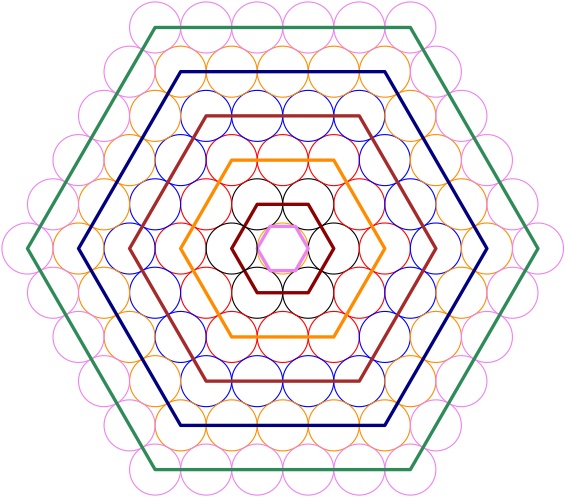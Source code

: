 <?xml version="1.0"?>
<!DOCTYPE ipe SYSTEM "ipe.dtd">
<ipe version="70107" creator="Ipe 7.2.2">
<info created="D:20150514141954" modified="D:20160723181343"/>
<ipestyle name="basic">
<symbol name="arrow/arc(spx)">
<path stroke="sym-stroke" fill="sym-stroke" pen="sym-pen">
0 0 m
-1 0.333 l
-1 -0.333 l
h
</path>
</symbol>
<symbol name="arrow/farc(spx)">
<path stroke="sym-stroke" fill="white" pen="sym-pen">
0 0 m
-1 0.333 l
-1 -0.333 l
h
</path>
</symbol>
<symbol name="arrow/ptarc(spx)">
<path stroke="sym-stroke" fill="sym-stroke" pen="sym-pen">
0 0 m
-1 0.333 l
-0.8 0 l
-1 -0.333 l
h
</path>
</symbol>
<symbol name="arrow/fptarc(spx)">
<path stroke="sym-stroke" fill="white" pen="sym-pen">
0 0 m
-1 0.333 l
-0.8 0 l
-1 -0.333 l
h
</path>
</symbol>
<symbol name="mark/circle(sx)" transformations="translations">
<path fill="sym-stroke">
0.6 0 0 0.6 0 0 e
0.4 0 0 0.4 0 0 e
</path>
</symbol>
<symbol name="mark/disk(sx)" transformations="translations">
<path fill="sym-stroke">
0.6 0 0 0.6 0 0 e
</path>
</symbol>
<symbol name="mark/fdisk(sfx)" transformations="translations">
<group>
<path fill="sym-fill">
0.5 0 0 0.5 0 0 e
</path>
<path fill="sym-stroke" fillrule="eofill">
0.6 0 0 0.6 0 0 e
0.4 0 0 0.4 0 0 e
</path>
</group>
</symbol>
<symbol name="mark/box(sx)" transformations="translations">
<path fill="sym-stroke" fillrule="eofill">
-0.6 -0.6 m
0.6 -0.6 l
0.6 0.6 l
-0.6 0.6 l
h
-0.4 -0.4 m
0.4 -0.4 l
0.4 0.4 l
-0.4 0.4 l
h
</path>
</symbol>
<symbol name="mark/square(sx)" transformations="translations">
<path fill="sym-stroke">
-0.6 -0.6 m
0.6 -0.6 l
0.6 0.6 l
-0.6 0.6 l
h
</path>
</symbol>
<symbol name="mark/fsquare(sfx)" transformations="translations">
<group>
<path fill="sym-fill">
-0.5 -0.5 m
0.5 -0.5 l
0.5 0.5 l
-0.5 0.5 l
h
</path>
<path fill="sym-stroke" fillrule="eofill">
-0.6 -0.6 m
0.6 -0.6 l
0.6 0.6 l
-0.6 0.6 l
h
-0.4 -0.4 m
0.4 -0.4 l
0.4 0.4 l
-0.4 0.4 l
h
</path>
</group>
</symbol>
<symbol name="mark/cross(sx)" transformations="translations">
<group>
<path fill="sym-stroke">
-0.43 -0.57 m
0.57 0.43 l
0.43 0.57 l
-0.57 -0.43 l
h
</path>
<path fill="sym-stroke">
-0.43 0.57 m
0.57 -0.43 l
0.43 -0.57 l
-0.57 0.43 l
h
</path>
</group>
</symbol>
<symbol name="arrow/fnormal(spx)">
<path stroke="sym-stroke" fill="white" pen="sym-pen">
0 0 m
-1 0.333 l
-1 -0.333 l
h
</path>
</symbol>
<symbol name="arrow/pointed(spx)">
<path stroke="sym-stroke" fill="sym-stroke" pen="sym-pen">
0 0 m
-1 0.333 l
-0.8 0 l
-1 -0.333 l
h
</path>
</symbol>
<symbol name="arrow/fpointed(spx)">
<path stroke="sym-stroke" fill="white" pen="sym-pen">
0 0 m
-1 0.333 l
-0.8 0 l
-1 -0.333 l
h
</path>
</symbol>
<symbol name="arrow/linear(spx)">
<path stroke="sym-stroke" pen="sym-pen">
-1 0.333 m
0 0 l
-1 -0.333 l
</path>
</symbol>
<symbol name="arrow/fdouble(spx)">
<path stroke="sym-stroke" fill="white" pen="sym-pen">
0 0 m
-1 0.333 l
-1 -0.333 l
h
-1 0 m
-2 0.333 l
-2 -0.333 l
h
</path>
</symbol>
<symbol name="arrow/double(spx)">
<path stroke="sym-stroke" fill="sym-stroke" pen="sym-pen">
0 0 m
-1 0.333 l
-1 -0.333 l
h
-1 0 m
-2 0.333 l
-2 -0.333 l
h
</path>
</symbol>
<pen name="heavier" value="0.8"/>
<pen name="fat" value="1.2"/>
<pen name="ultrafat" value="2"/>
<symbolsize name="large" value="5"/>
<symbolsize name="small" value="2"/>
<symbolsize name="tiny" value="1.1"/>
<arrowsize name="large" value="10"/>
<arrowsize name="small" value="5"/>
<arrowsize name="tiny" value="3"/>
<color name="red" value="1 0 0"/>
<color name="green" value="0 1 0"/>
<color name="blue" value="0 0 1"/>
<color name="yellow" value="1 1 0"/>
<color name="orange" value="1 0.647 0"/>
<color name="gold" value="1 0.843 0"/>
<color name="purple" value="0.627 0.125 0.941"/>
<color name="gray" value="0.745"/>
<color name="brown" value="0.647 0.165 0.165"/>
<color name="navy" value="0 0 0.502"/>
<color name="pink" value="1 0.753 0.796"/>
<color name="seagreen" value="0.18 0.545 0.341"/>
<color name="turquoise" value="0.251 0.878 0.816"/>
<color name="violet" value="0.933 0.51 0.933"/>
<color name="darkblue" value="0 0 0.545"/>
<color name="darkcyan" value="0 0.545 0.545"/>
<color name="darkgray" value="0.663"/>
<color name="darkgreen" value="0 0.392 0"/>
<color name="darkmagenta" value="0.545 0 0.545"/>
<color name="darkorange" value="1 0.549 0"/>
<color name="darkred" value="0.545 0 0"/>
<color name="lightblue" value="0.678 0.847 0.902"/>
<color name="lightcyan" value="0.878 1 1"/>
<color name="lightgray" value="0.827"/>
<color name="lightgreen" value="0.565 0.933 0.565"/>
<color name="lightyellow" value="1 1 0.878"/>
<dashstyle name="dashed" value="[4] 0"/>
<dashstyle name="dotted" value="[1 3] 0"/>
<dashstyle name="dash dotted" value="[4 2 1 2] 0"/>
<dashstyle name="dash dot dotted" value="[4 2 1 2 1 2] 0"/>
<textsize name="large" value="\large"/>
<textsize name="Large" value="\Large"/>
<textsize name="LARGE" value="\LARGE"/>
<textsize name="huge" value="\huge"/>
<textsize name="Huge" value="\Huge"/>
<textsize name="small" value="\small"/>
<textsize name="footnote" value="\footnotesize"/>
<textsize name="tiny" value="\tiny"/>
<textstyle name="center" begin="\begin{center}" end="\end{center}"/>
<textstyle name="itemize" begin="\begin{itemize}" end="\end{itemize}"/>
<textstyle name="item" begin="\begin{itemize}\item{}" end="\end{itemize}"/>
<gridsize name="4 pts" value="4"/>
<gridsize name="8 pts (~3 mm)" value="8"/>
<gridsize name="16 pts (~6 mm)" value="16"/>
<gridsize name="32 pts (~12 mm)" value="32"/>
<gridsize name="10 pts (~3.5 mm)" value="10"/>
<gridsize name="20 pts (~7 mm)" value="20"/>
<gridsize name="14 pts (~5 mm)" value="14"/>
<gridsize name="28 pts (~10 mm)" value="28"/>
<gridsize name="56 pts (~20 mm)" value="56"/>
<anglesize name="90 deg" value="90"/>
<anglesize name="60 deg" value="60"/>
<anglesize name="45 deg" value="45"/>
<anglesize name="30 deg" value="30"/>
<anglesize name="22.5 deg" value="22.5"/>
<tiling name="falling" angle="-60" step="4" width="1"/>
<tiling name="rising" angle="30" step="4" width="1"/>
</ipestyle>
<ipestyle name="bigpaper">
<layout paper="10000 6000" origin="0 0" frame="10000 6000"/>
<titlestyle pos="10 10" size="LARGE" color="title"  valign="baseline"/>
</ipestyle>
<page>
<layer name="alpha"/>
<view layers="alpha" active="alpha"/>
<path layer="alpha" matrix="0.28716 0 0 0.28716 3490.06 3064.4" stroke="orange">
32 0 0 32 4544 4608 e
</path>
<path matrix="0.28716 0 0 0.28716 3490.06 3064.4" stroke="black">
32 0 0 32 4608 4608 e
</path>
<path matrix="0.28716 0 0 0.28716 3490.06 3064.4" stroke="black">
32 0 0 32 4512 4663.43 e
</path>
<path matrix="0.28716 0 0 0.28716 3490.06 3064.4" stroke="black">
32 0 0 32 4512 4552.57 e
</path>
<path matrix="0.28716 0 0 0.28716 3490.06 3064.4" stroke="black">
32.0056 0 0 32.0056 4576 4552.57 e
</path>
<path matrix="0.28716 0 0 0.28716 3490.06 3064.4" stroke="black">
32.0327 0 0 32.0327 4576 4663.43 e
</path>
<path matrix="0.28716 0 0 0.28716 3490.06 3064.4" stroke="red">
32 0 0 32 4672 4608 e
</path>
<path matrix="0.28716 0 0 0.28716 3490.06 3064.4" stroke="red">
32 0 0 32 4480 4497.15 e
</path>
<path matrix="0.28716 0 0 0.28716 3490.06 3064.4" stroke="red">
32 0 0 32 4480 4718.85 e
</path>
<path matrix="0.28716 0 0 0.28716 3490.06 3064.4" stroke="red">
32.0001 0 0 32.0001 4640 4552.57 e
</path>
<path matrix="0.28716 0 0 0.28716 3490.06 3064.4" stroke="red">
32.0001 0 0 32.0001 4640 4663.43 e
</path>
<path matrix="0.28716 0 0 0.28716 3490.06 3064.4" stroke="red">
31.9999 0 0 31.9999 4544 4718.85 e
</path>
<path matrix="0.28716 0 0 0.28716 3490.06 3064.4" stroke="red">
32 0 0 32 4448 4552.57 e
</path>
<path matrix="0.28716 0 0 0.28716 3490.06 3064.4" stroke="red">
31.9997 0 0 31.9997 4608 4718.85 e
</path>
<path matrix="0.28716 0 0 0.28716 3490.06 3064.4" stroke="red">
32 0 0 32 4448 4663.43 e
</path>
<path matrix="0.28716 0 0 0.28716 3490.06 3064.4" stroke="red">
32 0 0 32 4416 4608 e
</path>
<path matrix="0.28716 0 0 0.28716 3490.06 3064.4" stroke="red">
31.9997 0 0 31.9997 4608 4497.15 e
</path>
<path matrix="0.28716 0 0 0.28716 3490.06 3064.4" stroke="red">
32.0005 0 0 32.0005 4544 4497.15 e
</path>
<path matrix="0.28716 0 0 0.28716 3490.06 3064.4" stroke="blue">
32 0 0 32 4448 4774.28 e
</path>
<path matrix="0.28716 0 0 0.28716 3490.06 3064.4" stroke="blue">
31.9999 0 0 31.9999 4512 4774.28 e
</path>
<path matrix="0.28716 0 0 0.28716 3490.06 3064.4" stroke="blue">
32 0 0 32 4576 4774.28 e
</path>
<path matrix="0.28716 0 0 0.28716 3490.06 3064.4" stroke="blue">
32.0004 0 0 32.0004 4640 4774.28 e
</path>
<path matrix="0.28716 0 0 0.28716 3490.06 3064.4" stroke="blue">
31.9991 0 0 31.9991 4672 4718.85 e
</path>
<path matrix="0.28716 0 0 0.28716 3490.06 3064.4" stroke="blue">
32.0011 0 0 32.0011 4704 4663.43 e
</path>
<path matrix="0.28716 0 0 0.28716 3490.06 3064.4" stroke="blue">
31.9991 0 0 31.9991 4736 4608 e
</path>
<path matrix="0.28716 0 0 0.28716 3490.06 3064.4" stroke="blue">
32.0011 0 0 32.0011 4704 4552.57 e
</path>
<path matrix="0.28716 0 0 0.28716 3490.06 3064.4" stroke="blue">
31.9991 0 0 31.9991 4672 4497.15 e
</path>
<path matrix="0.28716 0 0 0.28716 3490.06 3064.4" stroke="blue">
32.0004 0 0 32.0004 4640 4441.72 e
</path>
<path matrix="0.28716 0 0 0.28716 3490.06 3064.4" stroke="blue">
32 0 0 32 4576 4441.72 e
</path>
<path matrix="0.28716 0 0 0.28716 3490.06 3064.4" stroke="blue">
31.9998 0 0 31.9998 4512 4441.72 e
</path>
<path matrix="0.28716 0 0 0.28716 3490.06 3064.4" stroke="blue">
32 0 0 32 4448 4441.72 e
</path>
<path matrix="0.28716 0 0 0.28716 3490.06 3064.4" stroke="blue">
32 0 0 32 4416 4497.15 e
</path>
<path matrix="0.28716 0 0 0.28716 3490.06 3064.4" stroke="blue">
32 0 0 32 4384 4552.57 e
</path>
<path matrix="0.28716 0 0 0.28716 3490.06 3064.4" stroke="blue">
32 0 0 32 4352 4608 e
</path>
<path matrix="0.28716 0 0 0.28716 3490.06 3064.4" stroke="blue">
32 0 0 32 4384 4663.43 e
</path>
<path matrix="0.28716 0 0 0.28716 3490.06 3064.4" stroke="blue">
32 0 0 32 4416 4718.85 e
</path>
<path matrix="0.28716 0 0 0.28716 3490.06 3064.4" stroke="darkorange">
32 0 0 32 4416 4829.7 e
</path>
<path matrix="0.28716 0 0 0.28716 3490.06 3064.4" stroke="darkorange">
31.9999 0 0 31.9999 4480 4829.7 e
</path>
<path matrix="0.28716 0 0 0.28716 3490.06 3064.4" stroke="darkorange">
32 0 0 32 4544 4829.7 e
</path>
<path matrix="0.28716 0 0 0.28716 3490.06 3064.4" stroke="darkorange">
31.9999 0 0 31.9999 4608 4829.7 e
</path>
<path matrix="0.28716 0 0 0.28716 3490.06 3064.4" stroke="darkorange">
32.0008 0 0 32.0008 4672 4829.7 e
</path>
<path matrix="0.28716 0 0 0.28716 3490.06 3064.4" stroke="darkorange">
32.001 0 0 32.001 4704 4774.28 e
</path>
<path matrix="0.28716 0 0 0.28716 3490.06 3064.4" stroke="darkorange">
31.999 0 0 31.999 4736 4718.85 e
</path>
<path matrix="0.28716 0 0 0.28716 3490.06 3064.4" stroke="darkorange">
32.001 0 0 32.001 4768 4663.43 e
</path>
<path matrix="0.28716 0 0 0.28716 3490.06 3064.4" stroke="darkorange">
31.9992 0 0 31.9992 4800 4608 e
</path>
<path matrix="0.28716 0 0 0.28716 3490.06 3064.4" stroke="darkorange">
32.001 0 0 32.001 4768 4552.57 e
</path>
<path matrix="0.28716 0 0 0.28716 3490.06 3064.4" stroke="darkorange">
31.999 0 0 31.999 4736 4497.15 e
</path>
<path matrix="0.28716 0 0 0.28716 3490.06 3064.4" stroke="darkorange">
32.001 0 0 32.001 4704 4441.72 e
</path>
<path matrix="0.28716 0 0 0.28716 3490.06 3064.4" stroke="darkorange">
31.9984 0 0 31.9984 4672 4386.3 e
</path>
<path matrix="0.28716 0 0 0.28716 3490.06 3064.4" stroke="darkorange">
31.9999 0 0 31.9999 4608 4386.3 e
</path>
<path matrix="0.28716 0 0 0.28716 3490.06 3064.4" stroke="darkorange">
31.9999 0 0 31.9999 4544 4386.3 e
</path>
<path matrix="0.28716 0 0 0.28716 3490.06 3064.4" stroke="darkorange">
31.9999 0 0 31.9999 4480 4386.3 e
</path>
<path matrix="0.28716 0 0 0.28716 3490.06 3064.4" stroke="darkorange">
31.9999 0 0 31.9999 4416 4386.3 e
</path>
<path matrix="0.28716 0 0 0.28716 3490.06 3064.4" stroke="darkorange">
32 0 0 32 4384 4441.72 e
</path>
<path matrix="0.28716 0 0 0.28716 3490.06 3064.4" stroke="darkorange">
32 0 0 32 4352 4497.15 e
</path>
<path matrix="0.28716 0 0 0.28716 3490.06 3064.4" stroke="darkorange">
32 0 0 32 4320 4552.57 e
</path>
<path matrix="0.28716 0 0 0.28716 3490.06 3064.4" stroke="darkorange">
32 0 0 32 4288 4608 e
</path>
<path matrix="0.28716 0 0 0.28716 3490.06 3064.4" stroke="darkorange">
32 0 0 32 4320 4663.43 e
</path>
<path matrix="0.28716 0 0 0.28716 3490.06 3064.4" stroke="darkorange">
32 0 0 32 4352 4718.85 e
</path>
<path matrix="0.28716 0 0 0.28716 3490.06 3064.4" stroke="darkorange">
32 0 0 32 4384 4774.28 e
</path>
<path matrix="0.28716 0 0 0.28716 3490.06 3064.4" stroke="violet">
32 0 0 32 4384 4885.13 e
</path>
<path matrix="0.28716 0 0 0.28716 3490.06 3064.4" stroke="violet">
31.9998 0 0 31.9998 4448 4885.13 e
</path>
<path matrix="0.28716 0 0 0.28716 3490.06 3064.4" stroke="violet">
32 0 0 32 4512 4885.13 e
</path>
<path matrix="0.28716 0 0 0.28716 3490.06 3064.4" stroke="violet">
31.9998 0 0 31.9998 4576 4885.13 e
</path>
<path matrix="0.28716 0 0 0.28716 3490.06 3064.4" stroke="violet">
32 0 0 32 4640 4885.13 e
</path>
<path matrix="0.28716 0 0 0.28716 3490.06 3064.4" stroke="violet">
32.0009 0 0 32.0009 4704 4885.13 e
</path>
<path matrix="0.28716 0 0 0.28716 3490.06 3064.4" stroke="violet">
31.9983 0 0 31.9983 4736 4829.7 e
</path>
<path matrix="0.28716 0 0 0.28716 3490.06 3064.4" stroke="violet">
32.0019 0 0 32.0019 4768 4774.28 e
</path>
<path matrix="0.28716 0 0 0.28716 3490.06 3064.4" stroke="violet">
31.9983 0 0 31.9983 4800 4718.85 e
</path>
<path matrix="0.28716 0 0 0.28716 3490.06 3064.4" stroke="violet">
32.0019 0 0 32.0019 4832 4663.43 e
</path>
<path matrix="0.28716 0 0 0.28716 3490.06 3064.4" stroke="violet">
31.9983 0 0 31.9983 4864 4608 e
</path>
<path matrix="0.28716 0 0 0.28716 3490.06 3064.4" stroke="violet">
32.0019 0 0 32.0019 4832 4552.57 e
</path>
<path matrix="0.28716 0 0 0.28716 3490.06 3064.4" stroke="violet">
31.9983 0 0 31.9983 4800 4497.15 e
</path>
<path matrix="0.28716 0 0 0.28716 3490.06 3064.4" stroke="violet">
32.0019 0 0 32.0019 4768 4441.72 e
</path>
<path matrix="0.28716 0 0 0.28716 3490.06 3064.4" stroke="violet">
31.9983 0 0 31.9983 4736 4386.3 e
</path>
<path matrix="0.28716 0 0 0.28716 3490.06 3064.4" stroke="violet">
32.0009 0 0 32.0009 4704 4330.87 e
</path>
<path matrix="0.28716 0 0 0.28716 3490.06 3064.4" stroke="violet">
32 0 0 32 4640 4330.87 e
</path>
<path matrix="0.28716 0 0 0.28716 3490.06 3064.4" stroke="violet">
31.9998 0 0 31.9998 4576 4330.87 e
</path>
<path matrix="0.28716 0 0 0.28716 3490.06 3064.4" stroke="violet">
32 0 0 32 4512 4330.87 e
</path>
<path matrix="0.28716 0 0 0.28716 3490.06 3064.4" stroke="violet">
31.9998 0 0 31.9998 4448 4330.87 e
</path>
<path matrix="0.28716 0 0 0.28716 3490.06 3064.4" stroke="violet">
32 0 0 32 4384 4330.87 e
</path>
<path matrix="0.28716 0 0 0.28716 3490.06 3064.4" stroke="violet">
32 0 0 32 4352 4386.3 e
</path>
<path matrix="0.28716 0 0 0.28716 3490.06 3064.4" stroke="violet">
32 0 0 32 4320 4441.72 e
</path>
<path matrix="0.28716 0 0 0.28716 3490.06 3064.4" stroke="violet">
32 0 0 32 4288 4497.15 e
</path>
<path matrix="0.28716 0 0 0.28716 3490.06 3064.4" stroke="violet">
32 0 0 32 4256 4552.57 e
</path>
<path matrix="0.28716 0 0 0.28716 3490.06 3064.4" stroke="violet">
32 0 0 32 4224 4608 e
</path>
<path matrix="0.28716 0 0 0.28716 3490.06 3064.4" stroke="violet">
32 0 0 32 4256 4663.43 e
</path>
<path matrix="0.28716 0 0 0.28716 3490.06 3064.4" stroke="violet">
32 0 0 32 4288 4718.85 e
</path>
<path matrix="0.28716 0 0 0.28716 3490.06 3064.4" stroke="violet">
32 0 0 32 4320 4774.28 e
</path>
<path matrix="0.28716 0 0 0.28716 3490.06 3064.4" stroke="violet">
32 0 0 32 4352 4829.7 e
</path>
<path matrix="0.28716 0 0 0.28716 3490.06 3064.4" stroke="seagreen" pen="fat">
4864 4608 m
4704 4885.13 l
4384 4885.13 l
4224 4608 l
4384 4330.87 l
4704 4330.87 l
h
</path>
<path matrix="0.28716 0 0 0.28716 3490.06 3064.4" stroke="navy" pen="fat">
4800 4608 m
4672 4829.7 l
4416 4829.7 l
4288 4608 l
4416 4386.3 l
4672 4386.3 l
h
</path>
<path matrix="0.28716 0 0 0.28716 3490.06 3064.4" stroke="brown" pen="fat">
4736 4608 m
4640 4774.28 l
4448 4774.28 l
4352 4608 l
4448 4441.72 l
4640 4441.72 l
h
</path>
<path matrix="0.28716 0 0 0.28716 3490.06 3064.4" stroke="darkorange" pen="fat">
4672 4608 m
4608 4718.85 l
4480 4718.85 l
4416 4608 l
4480 4497.15 l
4608 4497.15 l
h
</path>
<path matrix="0.28716 0 0 0.28716 3490.06 3064.4" stroke="darkred" pen="fat">
4608 4608 m
4576 4663.43 l
4512 4663.43 l
4480 4608 l
4512 4552.57 l
4576 4552.57 l
h
</path>
<path matrix="0.28716 0 0 0.28716 3490.06 3064.4" stroke="violet" pen="fat">
4576 4608 m
4560 4635.71 l
4528 4635.71 l
4512 4608 l
4528 4580.29 l
4560 4580.29 l
h
</path>
<path matrix="0.28716 0 0 0.28716 3480.87 3048.48" stroke="black">
32 0 0 32 4512 4663.43 e
</path>
</page>
</ipe>
